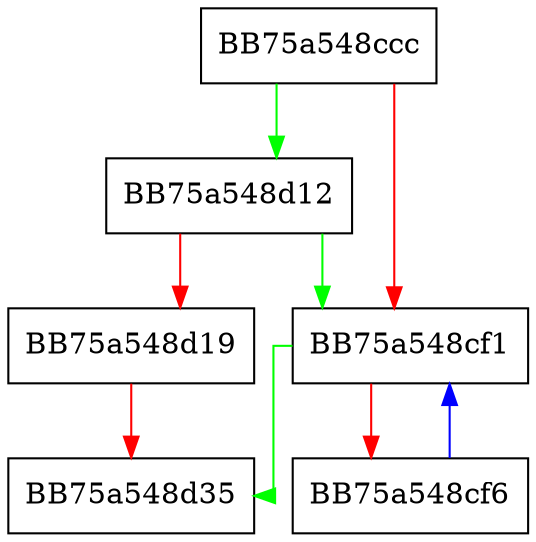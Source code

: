 digraph _Erase_unchecked {
  node [shape="box"];
  graph [splines=ortho];
  BB75a548ccc -> BB75a548d12 [color="green"];
  BB75a548ccc -> BB75a548cf1 [color="red"];
  BB75a548cf1 -> BB75a548d35 [color="green"];
  BB75a548cf1 -> BB75a548cf6 [color="red"];
  BB75a548cf6 -> BB75a548cf1 [color="blue"];
  BB75a548d12 -> BB75a548cf1 [color="green"];
  BB75a548d12 -> BB75a548d19 [color="red"];
  BB75a548d19 -> BB75a548d35 [color="red"];
}